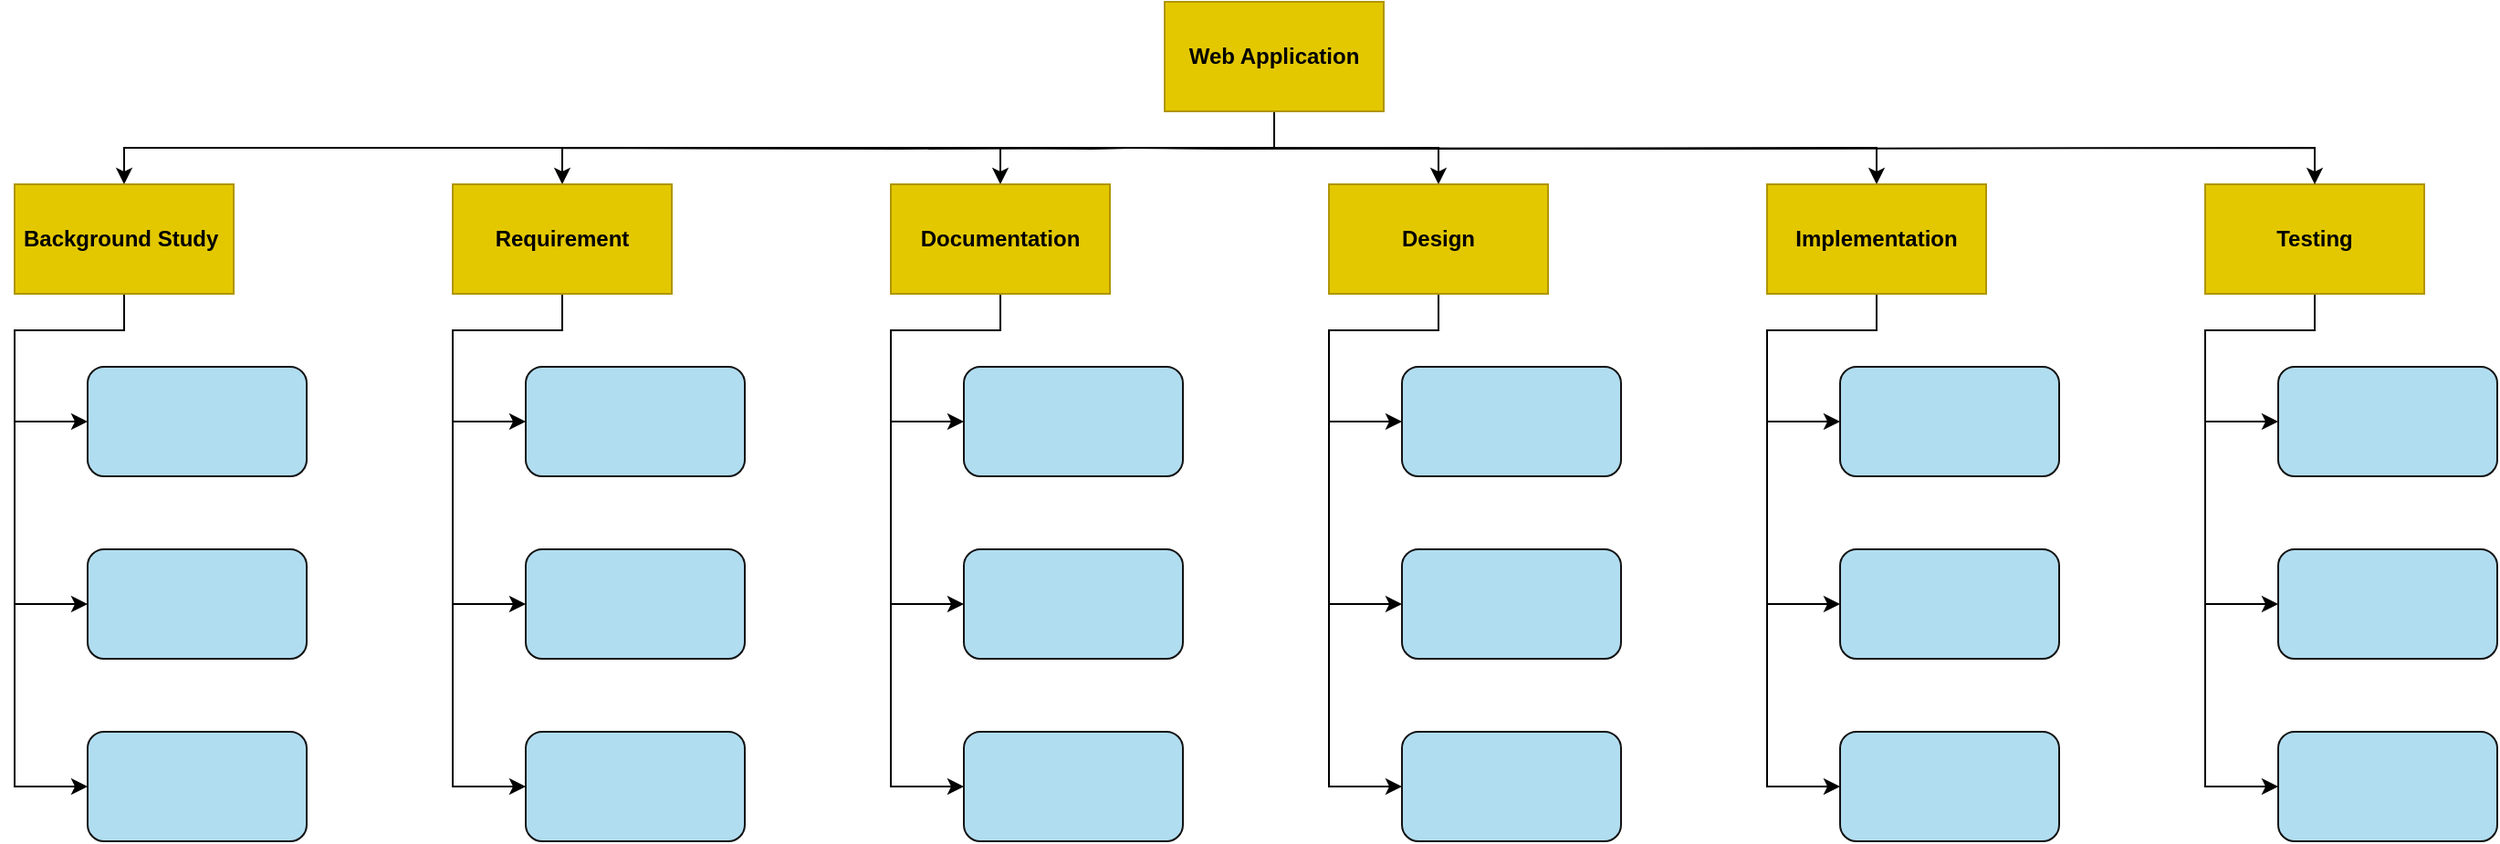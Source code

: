 <mxfile version="24.7.6">
  <diagram name="Page-1" id="MwBCtYxcw5RzmPNedJgE">
    <mxGraphModel dx="1500" dy="796" grid="1" gridSize="10" guides="1" tooltips="1" connect="1" arrows="1" fold="1" page="1" pageScale="1" pageWidth="1654" pageHeight="2336" math="0" shadow="0">
      <root>
        <mxCell id="0" />
        <mxCell id="1" parent="0" />
        <mxCell id="IVPFjOqfa4s9VkKtOlMq-8" style="edgeStyle=orthogonalEdgeStyle;rounded=0;orthogonalLoop=1;jettySize=auto;html=1;exitX=0.5;exitY=1;exitDx=0;exitDy=0;entryX=0.5;entryY=0;entryDx=0;entryDy=0;" edge="1" parent="1" source="IVPFjOqfa4s9VkKtOlMq-1" target="IVPFjOqfa4s9VkKtOlMq-2">
          <mxGeometry relative="1" as="geometry" />
        </mxCell>
        <mxCell id="IVPFjOqfa4s9VkKtOlMq-9" style="edgeStyle=orthogonalEdgeStyle;rounded=0;orthogonalLoop=1;jettySize=auto;html=1;exitX=0.5;exitY=1;exitDx=0;exitDy=0;" edge="1" parent="1" target="IVPFjOqfa4s9VkKtOlMq-3">
          <mxGeometry relative="1" as="geometry">
            <mxPoint x="750" y="300" as="sourcePoint" />
          </mxGeometry>
        </mxCell>
        <mxCell id="IVPFjOqfa4s9VkKtOlMq-11" style="edgeStyle=orthogonalEdgeStyle;rounded=0;orthogonalLoop=1;jettySize=auto;html=1;exitX=0.5;exitY=1;exitDx=0;exitDy=0;entryX=0.5;entryY=0;entryDx=0;entryDy=0;" edge="1" parent="1" target="IVPFjOqfa4s9VkKtOlMq-4">
          <mxGeometry relative="1" as="geometry">
            <mxPoint x="750" y="300" as="sourcePoint" />
          </mxGeometry>
        </mxCell>
        <mxCell id="IVPFjOqfa4s9VkKtOlMq-12" style="edgeStyle=orthogonalEdgeStyle;rounded=0;orthogonalLoop=1;jettySize=auto;html=1;exitX=0.5;exitY=1;exitDx=0;exitDy=0;entryX=0.5;entryY=0;entryDx=0;entryDy=0;" edge="1" parent="1" target="IVPFjOqfa4s9VkKtOlMq-5">
          <mxGeometry relative="1" as="geometry">
            <mxPoint x="750" y="300" as="sourcePoint" />
          </mxGeometry>
        </mxCell>
        <mxCell id="IVPFjOqfa4s9VkKtOlMq-13" style="edgeStyle=orthogonalEdgeStyle;rounded=0;orthogonalLoop=1;jettySize=auto;html=1;exitX=0.5;exitY=1;exitDx=0;exitDy=0;entryX=0.5;entryY=0;entryDx=0;entryDy=0;" edge="1" parent="1" target="IVPFjOqfa4s9VkKtOlMq-6">
          <mxGeometry relative="1" as="geometry">
            <mxPoint x="750" y="300" as="sourcePoint" />
          </mxGeometry>
        </mxCell>
        <mxCell id="IVPFjOqfa4s9VkKtOlMq-1" value="Web Application" style="rounded=0;whiteSpace=wrap;html=1;fillColor=#e3c800;fontColor=#000000;strokeColor=#B09500;fontStyle=1" vertex="1" parent="1">
          <mxGeometry x="770" y="220" width="120" height="60" as="geometry" />
        </mxCell>
        <mxCell id="IVPFjOqfa4s9VkKtOlMq-26" style="edgeStyle=orthogonalEdgeStyle;rounded=0;orthogonalLoop=1;jettySize=auto;html=1;exitX=0.5;exitY=1;exitDx=0;exitDy=0;entryX=0;entryY=0.5;entryDx=0;entryDy=0;" edge="1" parent="1" source="IVPFjOqfa4s9VkKtOlMq-2" target="IVPFjOqfa4s9VkKtOlMq-15">
          <mxGeometry relative="1" as="geometry">
            <Array as="points">
              <mxPoint x="200" y="400" />
              <mxPoint x="140" y="400" />
              <mxPoint x="140" y="450" />
            </Array>
          </mxGeometry>
        </mxCell>
        <mxCell id="IVPFjOqfa4s9VkKtOlMq-27" style="edgeStyle=orthogonalEdgeStyle;rounded=0;orthogonalLoop=1;jettySize=auto;html=1;exitX=0.5;exitY=1;exitDx=0;exitDy=0;entryX=0;entryY=0.5;entryDx=0;entryDy=0;" edge="1" parent="1" source="IVPFjOqfa4s9VkKtOlMq-2" target="IVPFjOqfa4s9VkKtOlMq-17">
          <mxGeometry relative="1" as="geometry">
            <Array as="points">
              <mxPoint x="200" y="400" />
              <mxPoint x="140" y="400" />
              <mxPoint x="140" y="550" />
            </Array>
          </mxGeometry>
        </mxCell>
        <mxCell id="IVPFjOqfa4s9VkKtOlMq-28" style="edgeStyle=orthogonalEdgeStyle;rounded=0;orthogonalLoop=1;jettySize=auto;html=1;exitX=0.5;exitY=1;exitDx=0;exitDy=0;entryX=0;entryY=0.5;entryDx=0;entryDy=0;" edge="1" parent="1" source="IVPFjOqfa4s9VkKtOlMq-2" target="IVPFjOqfa4s9VkKtOlMq-18">
          <mxGeometry relative="1" as="geometry">
            <Array as="points">
              <mxPoint x="200" y="400" />
              <mxPoint x="140" y="400" />
              <mxPoint x="140" y="650" />
            </Array>
          </mxGeometry>
        </mxCell>
        <mxCell id="IVPFjOqfa4s9VkKtOlMq-2" value="Background Study&amp;nbsp;" style="rounded=0;whiteSpace=wrap;html=1;fillColor=#e3c800;fontColor=#000000;strokeColor=#B09500;fontStyle=1" vertex="1" parent="1">
          <mxGeometry x="140" y="320" width="120" height="60" as="geometry" />
        </mxCell>
        <mxCell id="IVPFjOqfa4s9VkKtOlMq-29" style="edgeStyle=orthogonalEdgeStyle;rounded=0;orthogonalLoop=1;jettySize=auto;html=1;exitX=0.5;exitY=1;exitDx=0;exitDy=0;entryX=0;entryY=0.5;entryDx=0;entryDy=0;" edge="1" parent="1" source="IVPFjOqfa4s9VkKtOlMq-3" target="IVPFjOqfa4s9VkKtOlMq-22">
          <mxGeometry relative="1" as="geometry">
            <Array as="points">
              <mxPoint x="440" y="400" />
              <mxPoint x="380" y="400" />
              <mxPoint x="380" y="450" />
            </Array>
          </mxGeometry>
        </mxCell>
        <mxCell id="IVPFjOqfa4s9VkKtOlMq-30" style="edgeStyle=orthogonalEdgeStyle;rounded=0;orthogonalLoop=1;jettySize=auto;html=1;exitX=0.5;exitY=1;exitDx=0;exitDy=0;entryX=0;entryY=0.5;entryDx=0;entryDy=0;" edge="1" parent="1" source="IVPFjOqfa4s9VkKtOlMq-3" target="IVPFjOqfa4s9VkKtOlMq-24">
          <mxGeometry relative="1" as="geometry">
            <Array as="points">
              <mxPoint x="440" y="400" />
              <mxPoint x="380" y="400" />
              <mxPoint x="380" y="550" />
            </Array>
          </mxGeometry>
        </mxCell>
        <mxCell id="IVPFjOqfa4s9VkKtOlMq-31" style="edgeStyle=orthogonalEdgeStyle;rounded=0;orthogonalLoop=1;jettySize=auto;html=1;exitX=0.5;exitY=1;exitDx=0;exitDy=0;entryX=0;entryY=0.5;entryDx=0;entryDy=0;" edge="1" parent="1" source="IVPFjOqfa4s9VkKtOlMq-3" target="IVPFjOqfa4s9VkKtOlMq-25">
          <mxGeometry relative="1" as="geometry">
            <Array as="points">
              <mxPoint x="440" y="400" />
              <mxPoint x="380" y="400" />
              <mxPoint x="380" y="650" />
            </Array>
          </mxGeometry>
        </mxCell>
        <mxCell id="IVPFjOqfa4s9VkKtOlMq-3" value="Requirement" style="rounded=0;whiteSpace=wrap;html=1;fillColor=#e3c800;fontColor=#000000;strokeColor=#B09500;fontStyle=1" vertex="1" parent="1">
          <mxGeometry x="380" y="320" width="120" height="60" as="geometry" />
        </mxCell>
        <mxCell id="IVPFjOqfa4s9VkKtOlMq-48" style="edgeStyle=orthogonalEdgeStyle;rounded=0;orthogonalLoop=1;jettySize=auto;html=1;exitX=0.5;exitY=1;exitDx=0;exitDy=0;entryX=0;entryY=0.5;entryDx=0;entryDy=0;" edge="1" parent="1" source="IVPFjOqfa4s9VkKtOlMq-4" target="IVPFjOqfa4s9VkKtOlMq-32">
          <mxGeometry relative="1" as="geometry">
            <Array as="points">
              <mxPoint x="680" y="400" />
              <mxPoint x="620" y="400" />
              <mxPoint x="620" y="450" />
            </Array>
          </mxGeometry>
        </mxCell>
        <mxCell id="IVPFjOqfa4s9VkKtOlMq-49" style="edgeStyle=orthogonalEdgeStyle;rounded=0;orthogonalLoop=1;jettySize=auto;html=1;exitX=0.5;exitY=1;exitDx=0;exitDy=0;entryX=0;entryY=0.5;entryDx=0;entryDy=0;" edge="1" parent="1" source="IVPFjOqfa4s9VkKtOlMq-4" target="IVPFjOqfa4s9VkKtOlMq-34">
          <mxGeometry relative="1" as="geometry">
            <Array as="points">
              <mxPoint x="680" y="400" />
              <mxPoint x="620" y="400" />
              <mxPoint x="620" y="550" />
            </Array>
          </mxGeometry>
        </mxCell>
        <mxCell id="IVPFjOqfa4s9VkKtOlMq-50" style="edgeStyle=orthogonalEdgeStyle;rounded=0;orthogonalLoop=1;jettySize=auto;html=1;exitX=0.5;exitY=1;exitDx=0;exitDy=0;entryX=0;entryY=0.5;entryDx=0;entryDy=0;" edge="1" parent="1" source="IVPFjOqfa4s9VkKtOlMq-4" target="IVPFjOqfa4s9VkKtOlMq-35">
          <mxGeometry relative="1" as="geometry">
            <Array as="points">
              <mxPoint x="680" y="400" />
              <mxPoint x="620" y="400" />
              <mxPoint x="620" y="650" />
            </Array>
          </mxGeometry>
        </mxCell>
        <mxCell id="IVPFjOqfa4s9VkKtOlMq-4" value="Documentation" style="rounded=0;whiteSpace=wrap;html=1;fillColor=#e3c800;fontColor=#000000;strokeColor=#B09500;fontStyle=1" vertex="1" parent="1">
          <mxGeometry x="620" y="320" width="120" height="60" as="geometry" />
        </mxCell>
        <mxCell id="IVPFjOqfa4s9VkKtOlMq-51" style="edgeStyle=orthogonalEdgeStyle;rounded=0;orthogonalLoop=1;jettySize=auto;html=1;exitX=0.5;exitY=1;exitDx=0;exitDy=0;entryX=0;entryY=0.5;entryDx=0;entryDy=0;" edge="1" parent="1" source="IVPFjOqfa4s9VkKtOlMq-5" target="IVPFjOqfa4s9VkKtOlMq-36">
          <mxGeometry relative="1" as="geometry">
            <Array as="points">
              <mxPoint x="920" y="400" />
              <mxPoint x="860" y="400" />
              <mxPoint x="860" y="450" />
            </Array>
          </mxGeometry>
        </mxCell>
        <mxCell id="IVPFjOqfa4s9VkKtOlMq-52" style="edgeStyle=orthogonalEdgeStyle;rounded=0;orthogonalLoop=1;jettySize=auto;html=1;exitX=0.5;exitY=1;exitDx=0;exitDy=0;entryX=0;entryY=0.5;entryDx=0;entryDy=0;" edge="1" parent="1" source="IVPFjOqfa4s9VkKtOlMq-5" target="IVPFjOqfa4s9VkKtOlMq-38">
          <mxGeometry relative="1" as="geometry">
            <Array as="points">
              <mxPoint x="920" y="400" />
              <mxPoint x="860" y="400" />
              <mxPoint x="860" y="550" />
            </Array>
          </mxGeometry>
        </mxCell>
        <mxCell id="IVPFjOqfa4s9VkKtOlMq-53" style="edgeStyle=orthogonalEdgeStyle;rounded=0;orthogonalLoop=1;jettySize=auto;html=1;exitX=0.5;exitY=1;exitDx=0;exitDy=0;entryX=0;entryY=0.5;entryDx=0;entryDy=0;" edge="1" parent="1" source="IVPFjOqfa4s9VkKtOlMq-5" target="IVPFjOqfa4s9VkKtOlMq-39">
          <mxGeometry relative="1" as="geometry">
            <Array as="points">
              <mxPoint x="920" y="400" />
              <mxPoint x="860" y="400" />
              <mxPoint x="860" y="650" />
            </Array>
          </mxGeometry>
        </mxCell>
        <mxCell id="IVPFjOqfa4s9VkKtOlMq-5" value="Design" style="rounded=0;whiteSpace=wrap;html=1;fillColor=#e3c800;fontColor=#000000;strokeColor=#B09500;fontStyle=1" vertex="1" parent="1">
          <mxGeometry x="860" y="320" width="120" height="60" as="geometry" />
        </mxCell>
        <mxCell id="IVPFjOqfa4s9VkKtOlMq-55" style="edgeStyle=orthogonalEdgeStyle;rounded=0;orthogonalLoop=1;jettySize=auto;html=1;exitX=0.5;exitY=1;exitDx=0;exitDy=0;entryX=0;entryY=0.5;entryDx=0;entryDy=0;" edge="1" parent="1" source="IVPFjOqfa4s9VkKtOlMq-6" target="IVPFjOqfa4s9VkKtOlMq-40">
          <mxGeometry relative="1" as="geometry">
            <Array as="points">
              <mxPoint x="1160" y="400" />
              <mxPoint x="1100" y="400" />
              <mxPoint x="1100" y="450" />
            </Array>
          </mxGeometry>
        </mxCell>
        <mxCell id="IVPFjOqfa4s9VkKtOlMq-56" style="edgeStyle=orthogonalEdgeStyle;rounded=0;orthogonalLoop=1;jettySize=auto;html=1;exitX=0.5;exitY=1;exitDx=0;exitDy=0;entryX=0;entryY=0.5;entryDx=0;entryDy=0;" edge="1" parent="1" source="IVPFjOqfa4s9VkKtOlMq-6" target="IVPFjOqfa4s9VkKtOlMq-42">
          <mxGeometry relative="1" as="geometry">
            <Array as="points">
              <mxPoint x="1160" y="400" />
              <mxPoint x="1100" y="400" />
              <mxPoint x="1100" y="550" />
            </Array>
          </mxGeometry>
        </mxCell>
        <mxCell id="IVPFjOqfa4s9VkKtOlMq-57" style="edgeStyle=orthogonalEdgeStyle;rounded=0;orthogonalLoop=1;jettySize=auto;html=1;exitX=0.5;exitY=1;exitDx=0;exitDy=0;entryX=0;entryY=0.5;entryDx=0;entryDy=0;" edge="1" parent="1" source="IVPFjOqfa4s9VkKtOlMq-6" target="IVPFjOqfa4s9VkKtOlMq-43">
          <mxGeometry relative="1" as="geometry">
            <Array as="points">
              <mxPoint x="1160" y="400" />
              <mxPoint x="1100" y="400" />
              <mxPoint x="1100" y="650" />
            </Array>
          </mxGeometry>
        </mxCell>
        <mxCell id="IVPFjOqfa4s9VkKtOlMq-6" value="Implementation" style="rounded=0;whiteSpace=wrap;html=1;fillColor=#e3c800;fontColor=#000000;strokeColor=#B09500;fontStyle=1" vertex="1" parent="1">
          <mxGeometry x="1100" y="320" width="120" height="60" as="geometry" />
        </mxCell>
        <mxCell id="IVPFjOqfa4s9VkKtOlMq-58" style="edgeStyle=orthogonalEdgeStyle;rounded=0;orthogonalLoop=1;jettySize=auto;html=1;exitX=0.5;exitY=1;exitDx=0;exitDy=0;entryX=0;entryY=0.5;entryDx=0;entryDy=0;" edge="1" parent="1" source="IVPFjOqfa4s9VkKtOlMq-7" target="IVPFjOqfa4s9VkKtOlMq-44">
          <mxGeometry relative="1" as="geometry">
            <Array as="points">
              <mxPoint x="1400" y="400" />
              <mxPoint x="1340" y="400" />
              <mxPoint x="1340" y="450" />
            </Array>
          </mxGeometry>
        </mxCell>
        <mxCell id="IVPFjOqfa4s9VkKtOlMq-59" style="edgeStyle=orthogonalEdgeStyle;rounded=0;orthogonalLoop=1;jettySize=auto;html=1;exitX=0.5;exitY=1;exitDx=0;exitDy=0;entryX=0;entryY=0.5;entryDx=0;entryDy=0;" edge="1" parent="1" source="IVPFjOqfa4s9VkKtOlMq-7" target="IVPFjOqfa4s9VkKtOlMq-46">
          <mxGeometry relative="1" as="geometry">
            <Array as="points">
              <mxPoint x="1400" y="400" />
              <mxPoint x="1340" y="400" />
              <mxPoint x="1340" y="550" />
            </Array>
          </mxGeometry>
        </mxCell>
        <mxCell id="IVPFjOqfa4s9VkKtOlMq-60" style="edgeStyle=orthogonalEdgeStyle;rounded=0;orthogonalLoop=1;jettySize=auto;html=1;exitX=0.5;exitY=1;exitDx=0;exitDy=0;entryX=0;entryY=0.5;entryDx=0;entryDy=0;" edge="1" parent="1" source="IVPFjOqfa4s9VkKtOlMq-7" target="IVPFjOqfa4s9VkKtOlMq-47">
          <mxGeometry relative="1" as="geometry">
            <Array as="points">
              <mxPoint x="1400" y="400" />
              <mxPoint x="1340" y="400" />
              <mxPoint x="1340" y="650" />
            </Array>
          </mxGeometry>
        </mxCell>
        <mxCell id="IVPFjOqfa4s9VkKtOlMq-7" value="Testing" style="rounded=0;whiteSpace=wrap;html=1;fillColor=#e3c800;fontColor=#000000;strokeColor=#B09500;fontStyle=1" vertex="1" parent="1">
          <mxGeometry x="1340" y="320" width="120" height="60" as="geometry" />
        </mxCell>
        <mxCell id="IVPFjOqfa4s9VkKtOlMq-14" style="edgeStyle=orthogonalEdgeStyle;rounded=0;orthogonalLoop=1;jettySize=auto;html=1;exitX=0.5;exitY=1;exitDx=0;exitDy=0;entryX=0.5;entryY=0;entryDx=0;entryDy=0;" edge="1" parent="1" target="IVPFjOqfa4s9VkKtOlMq-7">
          <mxGeometry relative="1" as="geometry">
            <mxPoint x="750" y="300" as="sourcePoint" />
          </mxGeometry>
        </mxCell>
        <mxCell id="IVPFjOqfa4s9VkKtOlMq-15" value="" style="rounded=1;whiteSpace=wrap;html=1;fillColor=#b1ddf0;strokeColor=#121212;labelBackgroundColor=#FFFFFF;" vertex="1" parent="1">
          <mxGeometry x="180" y="420" width="120" height="60" as="geometry" />
        </mxCell>
        <mxCell id="IVPFjOqfa4s9VkKtOlMq-16" style="edgeStyle=orthogonalEdgeStyle;rounded=0;orthogonalLoop=1;jettySize=auto;html=1;exitX=0.5;exitY=1;exitDx=0;exitDy=0;fillColor=#b1ddf0;strokeColor=#121212;labelBackgroundColor=#FFFFFF;" edge="1" parent="1" source="IVPFjOqfa4s9VkKtOlMq-15" target="IVPFjOqfa4s9VkKtOlMq-15">
          <mxGeometry relative="1" as="geometry" />
        </mxCell>
        <mxCell id="IVPFjOqfa4s9VkKtOlMq-17" value="" style="rounded=1;whiteSpace=wrap;html=1;fillColor=#b1ddf0;strokeColor=#121212;labelBackgroundColor=#FFFFFF;" vertex="1" parent="1">
          <mxGeometry x="180" y="520" width="120" height="60" as="geometry" />
        </mxCell>
        <mxCell id="IVPFjOqfa4s9VkKtOlMq-18" value="" style="rounded=1;whiteSpace=wrap;html=1;fillColor=#b1ddf0;strokeColor=#121212;labelBackgroundColor=#FFFFFF;" vertex="1" parent="1">
          <mxGeometry x="180" y="620" width="120" height="60" as="geometry" />
        </mxCell>
        <mxCell id="IVPFjOqfa4s9VkKtOlMq-22" value="" style="rounded=1;whiteSpace=wrap;html=1;fillColor=#b1ddf0;strokeColor=#121212;labelBackgroundColor=#FFFFFF;" vertex="1" parent="1">
          <mxGeometry x="420" y="420" width="120" height="60" as="geometry" />
        </mxCell>
        <mxCell id="IVPFjOqfa4s9VkKtOlMq-23" style="edgeStyle=orthogonalEdgeStyle;rounded=0;orthogonalLoop=1;jettySize=auto;html=1;exitX=0.5;exitY=1;exitDx=0;exitDy=0;fillColor=#b1ddf0;strokeColor=#121212;labelBackgroundColor=#FFFFFF;" edge="1" parent="1" source="IVPFjOqfa4s9VkKtOlMq-22" target="IVPFjOqfa4s9VkKtOlMq-22">
          <mxGeometry relative="1" as="geometry" />
        </mxCell>
        <mxCell id="IVPFjOqfa4s9VkKtOlMq-24" value="" style="rounded=1;whiteSpace=wrap;html=1;fillColor=#b1ddf0;strokeColor=#121212;labelBackgroundColor=#FFFFFF;" vertex="1" parent="1">
          <mxGeometry x="420" y="520" width="120" height="60" as="geometry" />
        </mxCell>
        <mxCell id="IVPFjOqfa4s9VkKtOlMq-25" value="" style="rounded=1;whiteSpace=wrap;html=1;fillColor=#b1ddf0;strokeColor=#121212;labelBackgroundColor=#FFFFFF;" vertex="1" parent="1">
          <mxGeometry x="420" y="620" width="120" height="60" as="geometry" />
        </mxCell>
        <mxCell id="IVPFjOqfa4s9VkKtOlMq-32" value="" style="rounded=1;whiteSpace=wrap;html=1;fillColor=#b1ddf0;strokeColor=#121212;labelBackgroundColor=#FFFFFF;" vertex="1" parent="1">
          <mxGeometry x="660" y="420" width="120" height="60" as="geometry" />
        </mxCell>
        <mxCell id="IVPFjOqfa4s9VkKtOlMq-33" style="edgeStyle=orthogonalEdgeStyle;rounded=0;orthogonalLoop=1;jettySize=auto;html=1;exitX=0.5;exitY=1;exitDx=0;exitDy=0;fillColor=#b1ddf0;strokeColor=#121212;labelBackgroundColor=#FFFFFF;" edge="1" parent="1" source="IVPFjOqfa4s9VkKtOlMq-32" target="IVPFjOqfa4s9VkKtOlMq-32">
          <mxGeometry relative="1" as="geometry" />
        </mxCell>
        <mxCell id="IVPFjOqfa4s9VkKtOlMq-34" value="" style="rounded=1;whiteSpace=wrap;html=1;fillColor=#b1ddf0;strokeColor=#121212;labelBackgroundColor=#FFFFFF;" vertex="1" parent="1">
          <mxGeometry x="660" y="520" width="120" height="60" as="geometry" />
        </mxCell>
        <mxCell id="IVPFjOqfa4s9VkKtOlMq-35" value="" style="rounded=1;whiteSpace=wrap;html=1;fillColor=#b1ddf0;strokeColor=#121212;labelBackgroundColor=#FFFFFF;" vertex="1" parent="1">
          <mxGeometry x="660" y="620" width="120" height="60" as="geometry" />
        </mxCell>
        <mxCell id="IVPFjOqfa4s9VkKtOlMq-36" value="" style="rounded=1;whiteSpace=wrap;html=1;fillColor=#b1ddf0;strokeColor=#121212;labelBackgroundColor=#FFFFFF;" vertex="1" parent="1">
          <mxGeometry x="900" y="420" width="120" height="60" as="geometry" />
        </mxCell>
        <mxCell id="IVPFjOqfa4s9VkKtOlMq-37" style="edgeStyle=orthogonalEdgeStyle;rounded=0;orthogonalLoop=1;jettySize=auto;html=1;exitX=0.5;exitY=1;exitDx=0;exitDy=0;fillColor=#b1ddf0;strokeColor=#121212;labelBackgroundColor=#FFFFFF;" edge="1" parent="1" source="IVPFjOqfa4s9VkKtOlMq-36" target="IVPFjOqfa4s9VkKtOlMq-36">
          <mxGeometry relative="1" as="geometry" />
        </mxCell>
        <mxCell id="IVPFjOqfa4s9VkKtOlMq-38" value="" style="rounded=1;whiteSpace=wrap;html=1;fillColor=#b1ddf0;strokeColor=#121212;labelBackgroundColor=#FFFFFF;" vertex="1" parent="1">
          <mxGeometry x="900" y="520" width="120" height="60" as="geometry" />
        </mxCell>
        <mxCell id="IVPFjOqfa4s9VkKtOlMq-39" value="" style="rounded=1;whiteSpace=wrap;html=1;fillColor=#b1ddf0;strokeColor=#121212;labelBackgroundColor=#FFFFFF;" vertex="1" parent="1">
          <mxGeometry x="900" y="620" width="120" height="60" as="geometry" />
        </mxCell>
        <mxCell id="IVPFjOqfa4s9VkKtOlMq-40" value="" style="rounded=1;whiteSpace=wrap;html=1;fillColor=#b1ddf0;strokeColor=#121212;labelBackgroundColor=#FFFFFF;" vertex="1" parent="1">
          <mxGeometry x="1140" y="420" width="120" height="60" as="geometry" />
        </mxCell>
        <mxCell id="IVPFjOqfa4s9VkKtOlMq-41" style="edgeStyle=orthogonalEdgeStyle;rounded=0;orthogonalLoop=1;jettySize=auto;html=1;exitX=0.5;exitY=1;exitDx=0;exitDy=0;fillColor=#b1ddf0;strokeColor=#121212;labelBackgroundColor=#FFFFFF;" edge="1" parent="1" source="IVPFjOqfa4s9VkKtOlMq-40" target="IVPFjOqfa4s9VkKtOlMq-40">
          <mxGeometry relative="1" as="geometry" />
        </mxCell>
        <mxCell id="IVPFjOqfa4s9VkKtOlMq-42" value="" style="rounded=1;whiteSpace=wrap;html=1;fillColor=#b1ddf0;strokeColor=#121212;labelBackgroundColor=#FFFFFF;" vertex="1" parent="1">
          <mxGeometry x="1140" y="520" width="120" height="60" as="geometry" />
        </mxCell>
        <mxCell id="IVPFjOqfa4s9VkKtOlMq-43" value="" style="rounded=1;whiteSpace=wrap;html=1;fillColor=#b1ddf0;strokeColor=#121212;labelBackgroundColor=#FFFFFF;" vertex="1" parent="1">
          <mxGeometry x="1140" y="620" width="120" height="60" as="geometry" />
        </mxCell>
        <mxCell id="IVPFjOqfa4s9VkKtOlMq-44" value="" style="rounded=1;whiteSpace=wrap;html=1;fillColor=#b1ddf0;strokeColor=#121212;labelBackgroundColor=#FFFFFF;" vertex="1" parent="1">
          <mxGeometry x="1380" y="420" width="120" height="60" as="geometry" />
        </mxCell>
        <mxCell id="IVPFjOqfa4s9VkKtOlMq-45" style="edgeStyle=orthogonalEdgeStyle;rounded=0;orthogonalLoop=1;jettySize=auto;html=1;exitX=0.5;exitY=1;exitDx=0;exitDy=0;fillColor=#b1ddf0;strokeColor=#121212;labelBackgroundColor=#FFFFFF;" edge="1" parent="1" source="IVPFjOqfa4s9VkKtOlMq-44" target="IVPFjOqfa4s9VkKtOlMq-44">
          <mxGeometry relative="1" as="geometry" />
        </mxCell>
        <mxCell id="IVPFjOqfa4s9VkKtOlMq-46" value="" style="rounded=1;whiteSpace=wrap;html=1;fillColor=#b1ddf0;strokeColor=#121212;labelBackgroundColor=#FFFFFF;" vertex="1" parent="1">
          <mxGeometry x="1380" y="520" width="120" height="60" as="geometry" />
        </mxCell>
        <mxCell id="IVPFjOqfa4s9VkKtOlMq-47" value="" style="rounded=1;whiteSpace=wrap;html=1;fillColor=#b1ddf0;strokeColor=#121212;labelBackgroundColor=#FFFFFF;" vertex="1" parent="1">
          <mxGeometry x="1380" y="620" width="120" height="60" as="geometry" />
        </mxCell>
      </root>
    </mxGraphModel>
  </diagram>
</mxfile>
